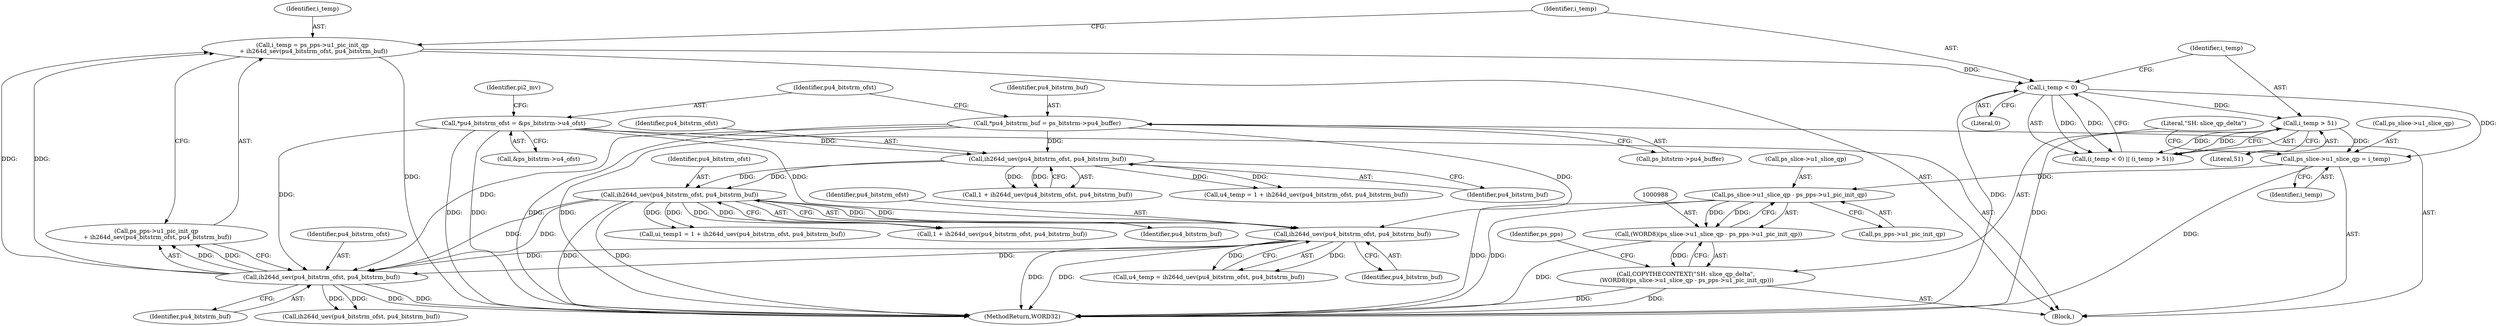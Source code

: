 digraph "0_Android_943323f1d9d3dd5c2634deb26cbe72343ca6b3db_0@pointer" {
"1000989" [label="(Call,ps_slice->u1_slice_qp - ps_pps->u1_pic_init_qp)"];
"1000980" [label="(Call,ps_slice->u1_slice_qp = i_temp)"];
"1000971" [label="(Call,i_temp < 0)"];
"1000960" [label="(Call,i_temp = ps_pps->u1_pic_init_qp\n + ih264d_sev(pu4_bitstrm_ofst, pu4_bitstrm_buf))"];
"1000966" [label="(Call,ih264d_sev(pu4_bitstrm_ofst, pu4_bitstrm_buf))"];
"1000145" [label="(Call,*pu4_bitstrm_ofst = &ps_bitstrm->u4_ofst)"];
"1000268" [label="(Call,ih264d_uev(pu4_bitstrm_ofst, pu4_bitstrm_buf))"];
"1000256" [label="(Call,ih264d_uev(pu4_bitstrm_ofst, pu4_bitstrm_buf))"];
"1000139" [label="(Call,*pu4_bitstrm_buf = ps_bitstrm->pu4_buffer)"];
"1000940" [label="(Call,ih264d_uev(pu4_bitstrm_ofst, pu4_bitstrm_buf))"];
"1000974" [label="(Call,i_temp > 51)"];
"1000987" [label="(Call,(WORD8)(ps_slice->u1_slice_qp - ps_pps->u1_pic_init_qp))"];
"1000985" [label="(Call,COPYTHECONTEXT(\"SH: slice_qp_delta\",\n (WORD8)(ps_slice->u1_slice_qp - ps_pps->u1_pic_init_qp)))"];
"1000268" [label="(Call,ih264d_uev(pu4_bitstrm_ofst, pu4_bitstrm_buf))"];
"1001005" [label="(Call,ih264d_uev(pu4_bitstrm_ofst, pu4_bitstrm_buf))"];
"1000942" [label="(Identifier,pu4_bitstrm_buf)"];
"1000269" [label="(Identifier,pu4_bitstrm_ofst)"];
"1000973" [label="(Literal,0)"];
"1000990" [label="(Call,ps_slice->u1_slice_qp)"];
"1000970" [label="(Call,(i_temp < 0) || (i_temp > 51))"];
"1000254" [label="(Call,1 + ih264d_uev(pu4_bitstrm_ofst, pu4_bitstrm_buf))"];
"1000989" [label="(Call,ps_slice->u1_slice_qp - ps_pps->u1_pic_init_qp)"];
"1000941" [label="(Identifier,pu4_bitstrm_ofst)"];
"1000985" [label="(Call,COPYTHECONTEXT(\"SH: slice_qp_delta\",\n (WORD8)(ps_slice->u1_slice_qp - ps_pps->u1_pic_init_qp)))"];
"1000938" [label="(Call,u4_temp = ih264d_uev(pu4_bitstrm_ofst, pu4_bitstrm_buf))"];
"1000966" [label="(Call,ih264d_sev(pu4_bitstrm_ofst, pu4_bitstrm_buf))"];
"1000256" [label="(Call,ih264d_uev(pu4_bitstrm_ofst, pu4_bitstrm_buf))"];
"1000980" [label="(Call,ps_slice->u1_slice_qp = i_temp)"];
"1000962" [label="(Call,ps_pps->u1_pic_init_qp\n + ih264d_sev(pu4_bitstrm_ofst, pu4_bitstrm_buf))"];
"1000940" [label="(Call,ih264d_uev(pu4_bitstrm_ofst, pu4_bitstrm_buf))"];
"1000139" [label="(Call,*pu4_bitstrm_buf = ps_bitstrm->pu4_buffer)"];
"1000999" [label="(Identifier,ps_pps)"];
"1000270" [label="(Identifier,pu4_bitstrm_buf)"];
"1000159" [label="(Identifier,pi2_mv)"];
"1000140" [label="(Identifier,pu4_bitstrm_buf)"];
"1000967" [label="(Identifier,pu4_bitstrm_ofst)"];
"1000257" [label="(Identifier,pu4_bitstrm_ofst)"];
"1000993" [label="(Call,ps_pps->u1_pic_init_qp)"];
"1000145" [label="(Call,*pu4_bitstrm_ofst = &ps_bitstrm->u4_ofst)"];
"1000968" [label="(Identifier,pu4_bitstrm_buf)"];
"1000252" [label="(Call,u4_temp = 1 + ih264d_uev(pu4_bitstrm_ofst, pu4_bitstrm_buf))"];
"1000987" [label="(Call,(WORD8)(ps_slice->u1_slice_qp - ps_pps->u1_pic_init_qp))"];
"1001224" [label="(MethodReturn,WORD32)"];
"1000971" [label="(Call,i_temp < 0)"];
"1000976" [label="(Literal,51)"];
"1000986" [label="(Literal,\"SH: slice_qp_delta\")"];
"1000264" [label="(Call,ui_temp1 = 1 + ih264d_uev(pu4_bitstrm_ofst, pu4_bitstrm_buf))"];
"1000258" [label="(Identifier,pu4_bitstrm_buf)"];
"1000118" [label="(Block,)"];
"1000146" [label="(Identifier,pu4_bitstrm_ofst)"];
"1000141" [label="(Call,ps_bitstrm->pu4_buffer)"];
"1000984" [label="(Identifier,i_temp)"];
"1000981" [label="(Call,ps_slice->u1_slice_qp)"];
"1000266" [label="(Call,1 + ih264d_uev(pu4_bitstrm_ofst, pu4_bitstrm_buf))"];
"1000147" [label="(Call,&ps_bitstrm->u4_ofst)"];
"1000975" [label="(Identifier,i_temp)"];
"1000974" [label="(Call,i_temp > 51)"];
"1000960" [label="(Call,i_temp = ps_pps->u1_pic_init_qp\n + ih264d_sev(pu4_bitstrm_ofst, pu4_bitstrm_buf))"];
"1000961" [label="(Identifier,i_temp)"];
"1000972" [label="(Identifier,i_temp)"];
"1000989" -> "1000987"  [label="AST: "];
"1000989" -> "1000993"  [label="CFG: "];
"1000990" -> "1000989"  [label="AST: "];
"1000993" -> "1000989"  [label="AST: "];
"1000987" -> "1000989"  [label="CFG: "];
"1000989" -> "1001224"  [label="DDG: "];
"1000989" -> "1001224"  [label="DDG: "];
"1000989" -> "1000987"  [label="DDG: "];
"1000989" -> "1000987"  [label="DDG: "];
"1000980" -> "1000989"  [label="DDG: "];
"1000980" -> "1000118"  [label="AST: "];
"1000980" -> "1000984"  [label="CFG: "];
"1000981" -> "1000980"  [label="AST: "];
"1000984" -> "1000980"  [label="AST: "];
"1000986" -> "1000980"  [label="CFG: "];
"1000980" -> "1001224"  [label="DDG: "];
"1000971" -> "1000980"  [label="DDG: "];
"1000974" -> "1000980"  [label="DDG: "];
"1000971" -> "1000970"  [label="AST: "];
"1000971" -> "1000973"  [label="CFG: "];
"1000972" -> "1000971"  [label="AST: "];
"1000973" -> "1000971"  [label="AST: "];
"1000975" -> "1000971"  [label="CFG: "];
"1000970" -> "1000971"  [label="CFG: "];
"1000971" -> "1001224"  [label="DDG: "];
"1000971" -> "1000970"  [label="DDG: "];
"1000971" -> "1000970"  [label="DDG: "];
"1000960" -> "1000971"  [label="DDG: "];
"1000971" -> "1000974"  [label="DDG: "];
"1000960" -> "1000118"  [label="AST: "];
"1000960" -> "1000962"  [label="CFG: "];
"1000961" -> "1000960"  [label="AST: "];
"1000962" -> "1000960"  [label="AST: "];
"1000972" -> "1000960"  [label="CFG: "];
"1000960" -> "1001224"  [label="DDG: "];
"1000966" -> "1000960"  [label="DDG: "];
"1000966" -> "1000960"  [label="DDG: "];
"1000966" -> "1000962"  [label="AST: "];
"1000966" -> "1000968"  [label="CFG: "];
"1000967" -> "1000966"  [label="AST: "];
"1000968" -> "1000966"  [label="AST: "];
"1000962" -> "1000966"  [label="CFG: "];
"1000966" -> "1001224"  [label="DDG: "];
"1000966" -> "1001224"  [label="DDG: "];
"1000966" -> "1000962"  [label="DDG: "];
"1000966" -> "1000962"  [label="DDG: "];
"1000145" -> "1000966"  [label="DDG: "];
"1000268" -> "1000966"  [label="DDG: "];
"1000268" -> "1000966"  [label="DDG: "];
"1000940" -> "1000966"  [label="DDG: "];
"1000940" -> "1000966"  [label="DDG: "];
"1000139" -> "1000966"  [label="DDG: "];
"1000966" -> "1001005"  [label="DDG: "];
"1000966" -> "1001005"  [label="DDG: "];
"1000145" -> "1000118"  [label="AST: "];
"1000145" -> "1000147"  [label="CFG: "];
"1000146" -> "1000145"  [label="AST: "];
"1000147" -> "1000145"  [label="AST: "];
"1000159" -> "1000145"  [label="CFG: "];
"1000145" -> "1001224"  [label="DDG: "];
"1000145" -> "1001224"  [label="DDG: "];
"1000145" -> "1000256"  [label="DDG: "];
"1000145" -> "1000940"  [label="DDG: "];
"1000268" -> "1000266"  [label="AST: "];
"1000268" -> "1000270"  [label="CFG: "];
"1000269" -> "1000268"  [label="AST: "];
"1000270" -> "1000268"  [label="AST: "];
"1000266" -> "1000268"  [label="CFG: "];
"1000268" -> "1001224"  [label="DDG: "];
"1000268" -> "1001224"  [label="DDG: "];
"1000268" -> "1000264"  [label="DDG: "];
"1000268" -> "1000264"  [label="DDG: "];
"1000268" -> "1000266"  [label="DDG: "];
"1000268" -> "1000266"  [label="DDG: "];
"1000256" -> "1000268"  [label="DDG: "];
"1000256" -> "1000268"  [label="DDG: "];
"1000268" -> "1000940"  [label="DDG: "];
"1000268" -> "1000940"  [label="DDG: "];
"1000256" -> "1000254"  [label="AST: "];
"1000256" -> "1000258"  [label="CFG: "];
"1000257" -> "1000256"  [label="AST: "];
"1000258" -> "1000256"  [label="AST: "];
"1000254" -> "1000256"  [label="CFG: "];
"1000256" -> "1000252"  [label="DDG: "];
"1000256" -> "1000252"  [label="DDG: "];
"1000256" -> "1000254"  [label="DDG: "];
"1000256" -> "1000254"  [label="DDG: "];
"1000139" -> "1000256"  [label="DDG: "];
"1000139" -> "1000118"  [label="AST: "];
"1000139" -> "1000141"  [label="CFG: "];
"1000140" -> "1000139"  [label="AST: "];
"1000141" -> "1000139"  [label="AST: "];
"1000146" -> "1000139"  [label="CFG: "];
"1000139" -> "1001224"  [label="DDG: "];
"1000139" -> "1001224"  [label="DDG: "];
"1000139" -> "1000940"  [label="DDG: "];
"1000940" -> "1000938"  [label="AST: "];
"1000940" -> "1000942"  [label="CFG: "];
"1000941" -> "1000940"  [label="AST: "];
"1000942" -> "1000940"  [label="AST: "];
"1000938" -> "1000940"  [label="CFG: "];
"1000940" -> "1001224"  [label="DDG: "];
"1000940" -> "1001224"  [label="DDG: "];
"1000940" -> "1000938"  [label="DDG: "];
"1000940" -> "1000938"  [label="DDG: "];
"1000974" -> "1000970"  [label="AST: "];
"1000974" -> "1000976"  [label="CFG: "];
"1000975" -> "1000974"  [label="AST: "];
"1000976" -> "1000974"  [label="AST: "];
"1000970" -> "1000974"  [label="CFG: "];
"1000974" -> "1001224"  [label="DDG: "];
"1000974" -> "1000970"  [label="DDG: "];
"1000974" -> "1000970"  [label="DDG: "];
"1000987" -> "1000985"  [label="AST: "];
"1000988" -> "1000987"  [label="AST: "];
"1000985" -> "1000987"  [label="CFG: "];
"1000987" -> "1001224"  [label="DDG: "];
"1000987" -> "1000985"  [label="DDG: "];
"1000985" -> "1000118"  [label="AST: "];
"1000986" -> "1000985"  [label="AST: "];
"1000999" -> "1000985"  [label="CFG: "];
"1000985" -> "1001224"  [label="DDG: "];
"1000985" -> "1001224"  [label="DDG: "];
}
